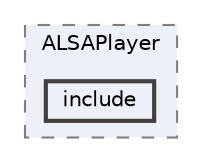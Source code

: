 digraph "src/libs/ALSAPlayer/include"
{
 // LATEX_PDF_SIZE
  bgcolor="transparent";
  edge [fontname=Helvetica,fontsize=10,labelfontname=Helvetica,labelfontsize=10];
  node [fontname=Helvetica,fontsize=10,shape=box,height=0.2,width=0.4];
  compound=true
  subgraph clusterdir_52b6f8c666a862847721759b2421c535 {
    graph [ bgcolor="#edf0f7", pencolor="grey50", label="ALSAPlayer", fontname=Helvetica,fontsize=10 style="filled,dashed", URL="dir_52b6f8c666a862847721759b2421c535.html",tooltip=""]
  dir_7f04323b4d8480004d728f589db4bd3c [label="include", fillcolor="#edf0f7", color="grey25", style="filled,bold", URL="dir_7f04323b4d8480004d728f589db4bd3c.html",tooltip=""];
  }
}
